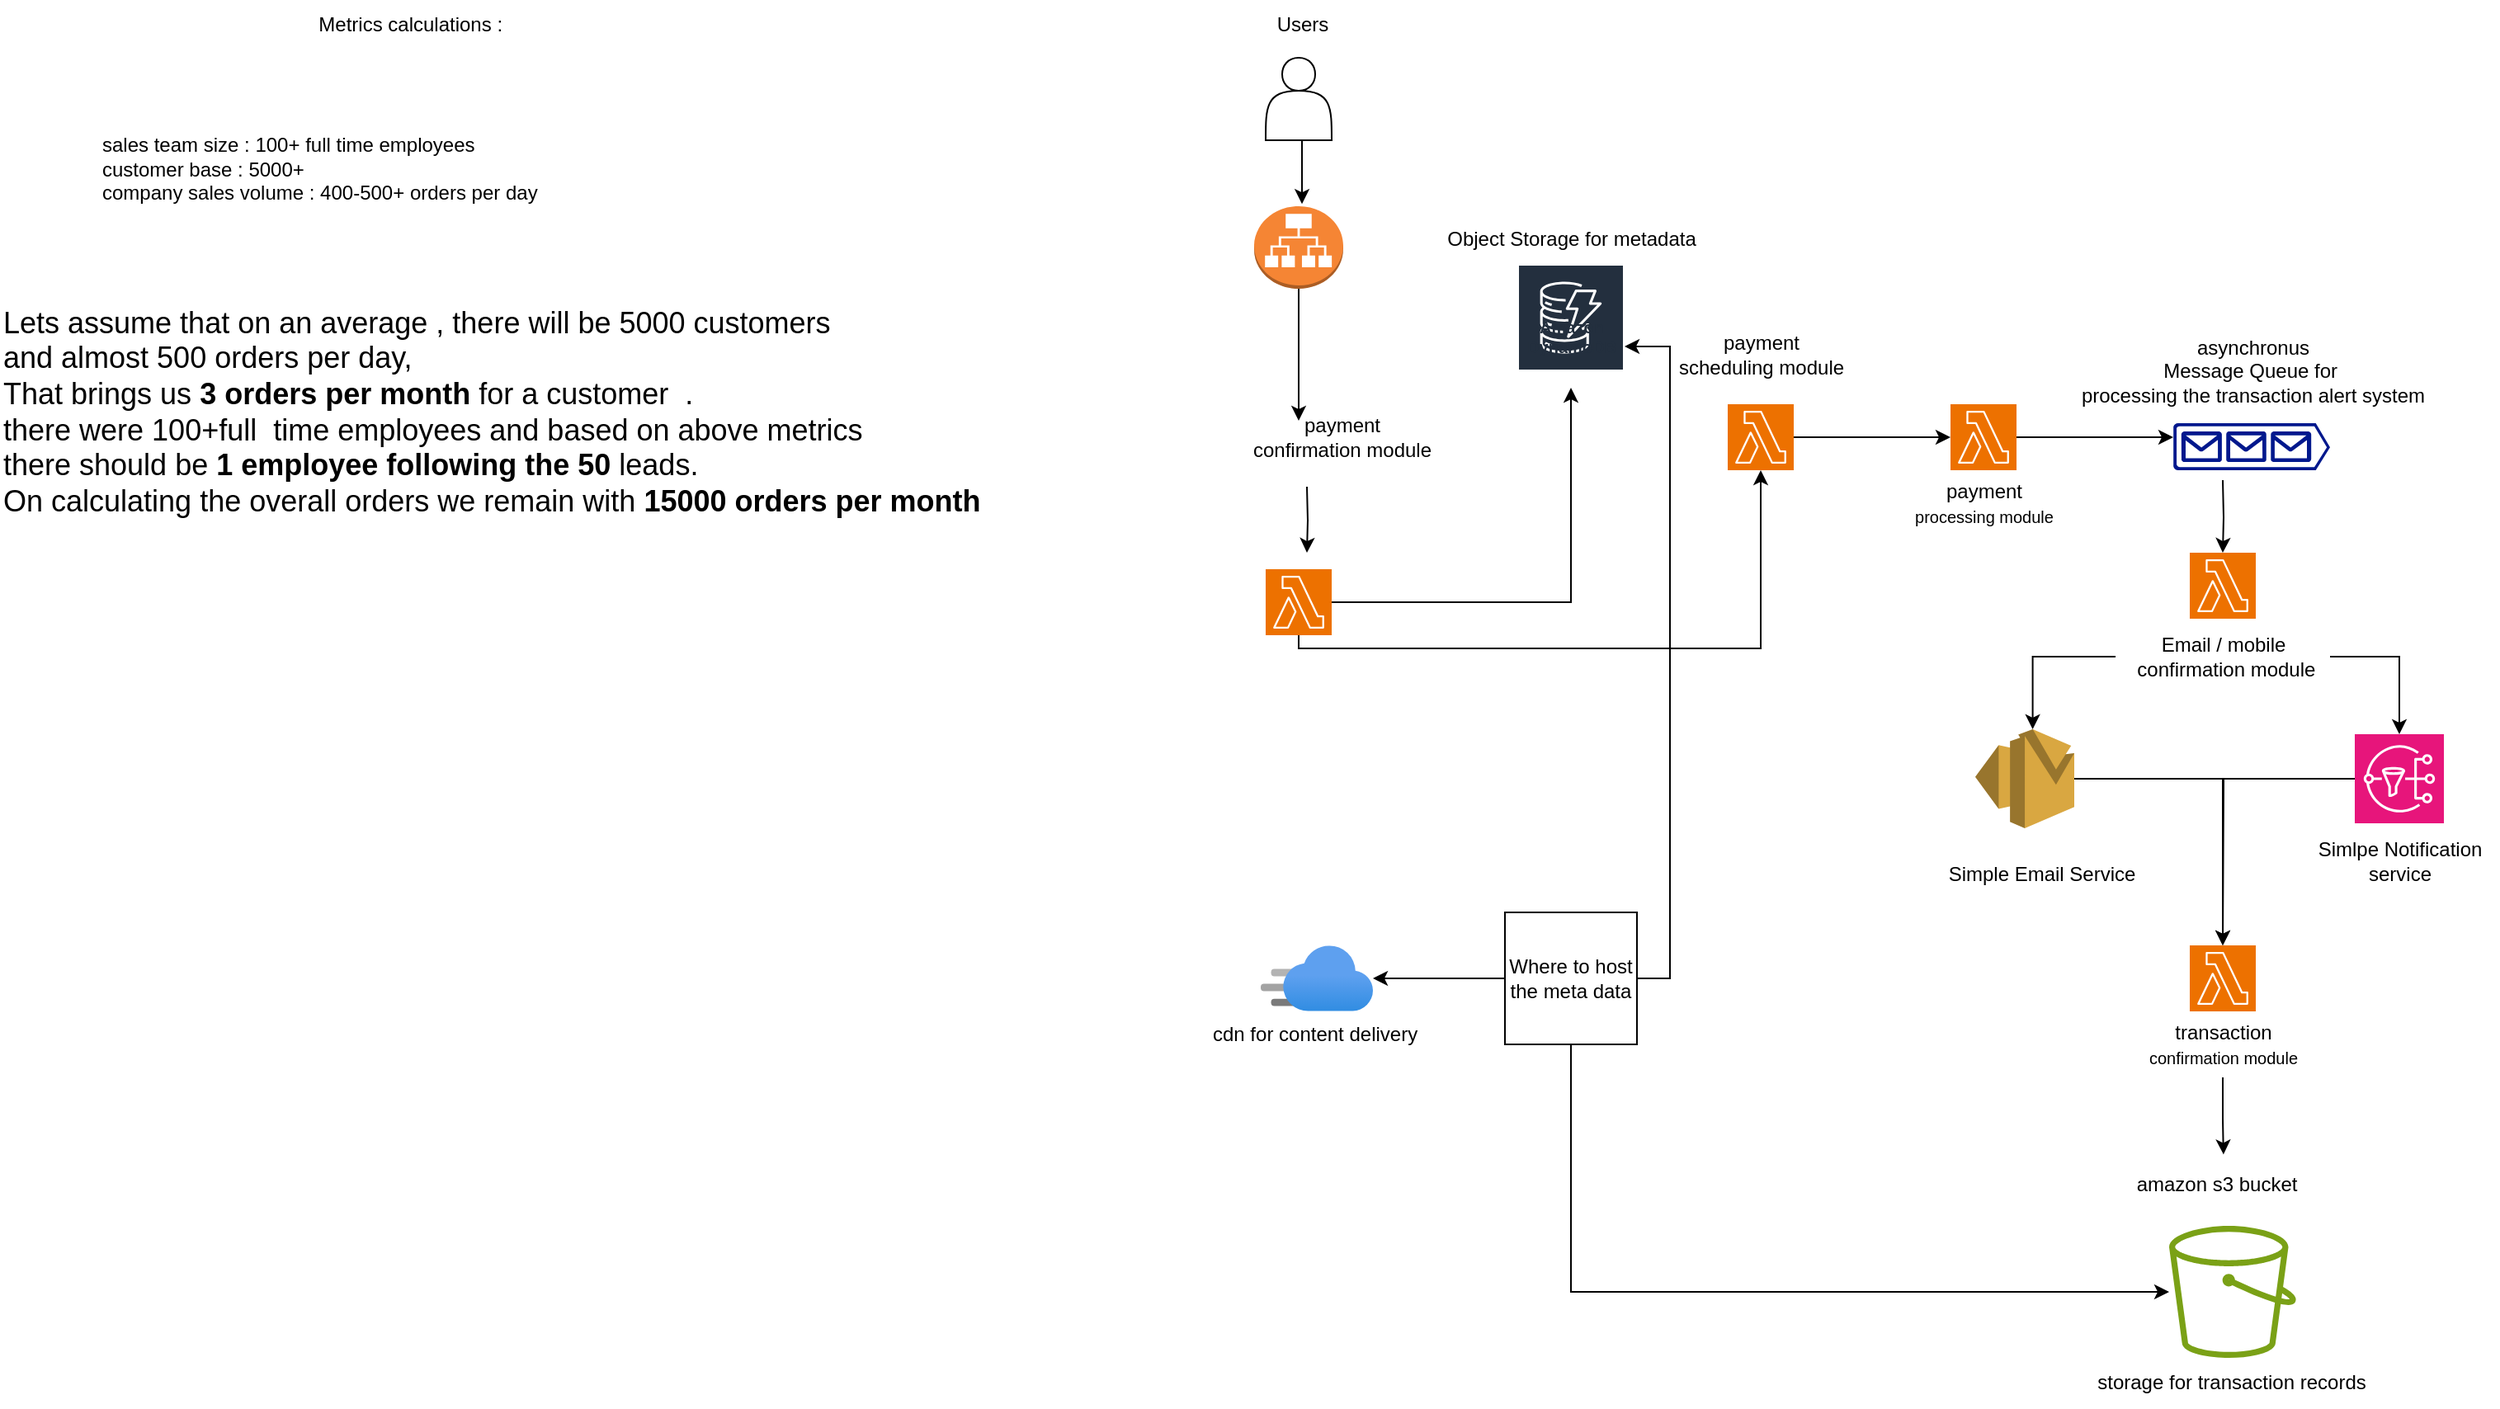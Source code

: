 <mxfile version="22.1.16" type="github">
  <diagram name="Page-1" id="cMrX50yQtDMuLtWBUuMw">
    <mxGraphModel dx="1846" dy="541" grid="1" gridSize="10" guides="1" tooltips="1" connect="1" arrows="1" fold="1" page="1" pageScale="1" pageWidth="850" pageHeight="1100" math="0" shadow="0">
      <root>
        <mxCell id="0" />
        <mxCell id="1" parent="0" />
        <mxCell id="wanejJTsM05DdPmCtUpI-31" value="" style="shape=image;html=1;verticalAlign=top;verticalLabelPosition=bottom;labelBackgroundColor=#ffffff;imageAspect=0;aspect=fixed;image=https://cdn4.iconfinder.com/data/icons/developer-set-3/128/arrowupdown-128.png;direction=south;" parent="1" vertex="1">
          <mxGeometry x="127" y="165" width="50" height="50" as="geometry" />
        </mxCell>
        <mxCell id="wanejJTsM05DdPmCtUpI-1" value="" style="shape=actor;whiteSpace=wrap;html=1;" parent="1" vertex="1">
          <mxGeometry x="77" y="75" width="40" height="50" as="geometry" />
        </mxCell>
        <mxCell id="Yky2UH1x7Lx8lQOBtTjD-2" style="edgeStyle=orthogonalEdgeStyle;rounded=0;orthogonalLoop=1;jettySize=auto;html=1;" edge="1" parent="1" source="wanejJTsM05DdPmCtUpI-2" target="wanejJTsM05DdPmCtUpI-10">
          <mxGeometry relative="1" as="geometry">
            <Array as="points">
              <mxPoint x="97" y="433" />
              <mxPoint x="377" y="433" />
            </Array>
          </mxGeometry>
        </mxCell>
        <mxCell id="wanejJTsM05DdPmCtUpI-2" value="" style="sketch=0;points=[[0,0,0],[0.25,0,0],[0.5,0,0],[0.75,0,0],[1,0,0],[0,1,0],[0.25,1,0],[0.5,1,0],[0.75,1,0],[1,1,0],[0,0.25,0],[0,0.5,0],[0,0.75,0],[1,0.25,0],[1,0.5,0],[1,0.75,0]];outlineConnect=0;fontColor=#232F3E;fillColor=#ED7100;strokeColor=#ffffff;dashed=0;verticalLabelPosition=bottom;verticalAlign=top;align=center;html=1;fontSize=12;fontStyle=0;aspect=fixed;shape=mxgraph.aws4.resourceIcon;resIcon=mxgraph.aws4.lambda;" parent="1" vertex="1">
          <mxGeometry x="77" y="385" width="40" height="40" as="geometry" />
        </mxCell>
        <mxCell id="wanejJTsM05DdPmCtUpI-8" style="edgeStyle=orthogonalEdgeStyle;rounded=0;orthogonalLoop=1;jettySize=auto;html=1;" parent="1" edge="1">
          <mxGeometry relative="1" as="geometry">
            <mxPoint x="102" y="375" as="targetPoint" />
            <mxPoint x="102" y="335" as="sourcePoint" />
          </mxGeometry>
        </mxCell>
        <mxCell id="wanejJTsM05DdPmCtUpI-6" value="payment &lt;br&gt;confirmation module" style="text;html=1;align=center;verticalAlign=middle;resizable=0;points=[];autosize=1;strokeColor=none;fillColor=none;" parent="1" vertex="1">
          <mxGeometry x="58" y="285" width="130" height="40" as="geometry" />
        </mxCell>
        <mxCell id="wanejJTsM05DdPmCtUpI-7" style="edgeStyle=orthogonalEdgeStyle;rounded=0;orthogonalLoop=1;jettySize=auto;html=1;exitX=0.5;exitY=1;exitDx=0;exitDy=0;entryX=0.477;entryY=-0.035;entryDx=0;entryDy=0;entryPerimeter=0;" parent="1" source="wanejJTsM05DdPmCtUpI-1" edge="1">
          <mxGeometry relative="1" as="geometry">
            <mxPoint x="99.01" y="163.6" as="targetPoint" />
          </mxGeometry>
        </mxCell>
        <mxCell id="wanejJTsM05DdPmCtUpI-9" value="Users" style="text;html=1;align=center;verticalAlign=middle;resizable=0;points=[];autosize=1;strokeColor=none;fillColor=none;" parent="1" vertex="1">
          <mxGeometry x="74" y="40" width="50" height="30" as="geometry" />
        </mxCell>
        <mxCell id="wanejJTsM05DdPmCtUpI-10" value="" style="sketch=0;points=[[0,0,0],[0.25,0,0],[0.5,0,0],[0.75,0,0],[1,0,0],[0,1,0],[0.25,1,0],[0.5,1,0],[0.75,1,0],[1,1,0],[0,0.25,0],[0,0.5,0],[0,0.75,0],[1,0.25,0],[1,0.5,0],[1,0.75,0]];outlineConnect=0;fontColor=#232F3E;fillColor=#ED7100;strokeColor=#ffffff;dashed=0;verticalLabelPosition=bottom;verticalAlign=top;align=center;html=1;fontSize=12;fontStyle=0;aspect=fixed;shape=mxgraph.aws4.resourceIcon;resIcon=mxgraph.aws4.lambda;" parent="1" vertex="1">
          <mxGeometry x="357" y="285" width="40" height="40" as="geometry" />
        </mxCell>
        <mxCell id="wanejJTsM05DdPmCtUpI-11" value="&lt;font style=&quot;font-size: 12px;&quot;&gt;payment &lt;br&gt;scheduling module&lt;/font&gt;" style="text;html=1;align=center;verticalAlign=middle;resizable=0;points=[];autosize=1;strokeColor=none;fillColor=none;" parent="1" vertex="1">
          <mxGeometry x="317" y="235" width="120" height="40" as="geometry" />
        </mxCell>
        <mxCell id="Yky2UH1x7Lx8lQOBtTjD-6" style="edgeStyle=orthogonalEdgeStyle;rounded=0;orthogonalLoop=1;jettySize=auto;html=1;" edge="1" parent="1" source="wanejJTsM05DdPmCtUpI-16">
          <mxGeometry relative="1" as="geometry">
            <mxPoint x="627" y="305" as="targetPoint" />
          </mxGeometry>
        </mxCell>
        <mxCell id="wanejJTsM05DdPmCtUpI-16" value="" style="sketch=0;points=[[0,0,0],[0.25,0,0],[0.5,0,0],[0.75,0,0],[1,0,0],[0,1,0],[0.25,1,0],[0.5,1,0],[0.75,1,0],[1,1,0],[0,0.25,0],[0,0.5,0],[0,0.75,0],[1,0.25,0],[1,0.5,0],[1,0.75,0]];outlineConnect=0;fontColor=#232F3E;fillColor=#ED7100;strokeColor=#ffffff;dashed=0;verticalLabelPosition=bottom;verticalAlign=top;align=center;html=1;fontSize=12;fontStyle=0;aspect=fixed;shape=mxgraph.aws4.resourceIcon;resIcon=mxgraph.aws4.lambda;" parent="1" vertex="1">
          <mxGeometry x="492" y="285" width="40" height="40" as="geometry" />
        </mxCell>
        <mxCell id="wanejJTsM05DdPmCtUpI-20" value="&lt;font style=&quot;&quot;&gt;&lt;font style=&quot;font-size: 12px;&quot;&gt;payment &lt;/font&gt;&lt;br&gt;&lt;font size=&quot;1&quot;&gt;processing module&lt;/font&gt;&lt;/font&gt;" style="text;html=1;align=center;verticalAlign=middle;resizable=0;points=[];autosize=1;strokeColor=none;fillColor=none;" parent="1" vertex="1">
          <mxGeometry x="457" y="325" width="110" height="40" as="geometry" />
        </mxCell>
        <mxCell id="wanejJTsM05DdPmCtUpI-28" style="edgeStyle=orthogonalEdgeStyle;rounded=0;orthogonalLoop=1;jettySize=auto;html=1;entryX=0.5;entryY=1;entryDx=0;entryDy=0;entryPerimeter=0;" parent="1" source="wanejJTsM05DdPmCtUpI-2" edge="1">
          <mxGeometry relative="1" as="geometry">
            <mxPoint x="262" y="275" as="targetPoint" />
            <Array as="points">
              <mxPoint x="262" y="405" />
            </Array>
          </mxGeometry>
        </mxCell>
        <mxCell id="wanejJTsM05DdPmCtUpI-33" value="Object Storage for metadata" style="text;html=1;align=center;verticalAlign=middle;resizable=0;points=[];autosize=1;strokeColor=none;fillColor=none;" parent="1" vertex="1">
          <mxGeometry x="177" y="170" width="170" height="30" as="geometry" />
        </mxCell>
        <mxCell id="wanejJTsM05DdPmCtUpI-40" value="" style="sketch=0;points=[[0,0,0],[0.25,0,0],[0.5,0,0],[0.75,0,0],[1,0,0],[0,1,0],[0.25,1,0],[0.5,1,0],[0.75,1,0],[1,1,0],[0,0.25,0],[0,0.5,0],[0,0.75,0],[1,0.25,0],[1,0.5,0],[1,0.75,0]];outlineConnect=0;fontColor=#232F3E;fillColor=#ED7100;strokeColor=#ffffff;dashed=0;verticalLabelPosition=bottom;verticalAlign=top;align=center;html=1;fontSize=12;fontStyle=0;aspect=fixed;shape=mxgraph.aws4.resourceIcon;resIcon=mxgraph.aws4.lambda;" parent="1" vertex="1">
          <mxGeometry x="637" y="375" width="40" height="40" as="geometry" />
        </mxCell>
        <mxCell id="wanejJTsM05DdPmCtUpI-41" style="edgeStyle=orthogonalEdgeStyle;rounded=0;orthogonalLoop=1;jettySize=auto;html=1;entryX=0.5;entryY=0;entryDx=0;entryDy=0;entryPerimeter=0;" parent="1" target="wanejJTsM05DdPmCtUpI-40" edge="1">
          <mxGeometry relative="1" as="geometry">
            <mxPoint x="657" y="331.0" as="sourcePoint" />
          </mxGeometry>
        </mxCell>
        <mxCell id="wanejJTsM05DdPmCtUpI-48" style="edgeStyle=orthogonalEdgeStyle;rounded=0;orthogonalLoop=1;jettySize=auto;html=1;" parent="1" source="wanejJTsM05DdPmCtUpI-42" target="wanejJTsM05DdPmCtUpI-46" edge="1">
          <mxGeometry relative="1" as="geometry" />
        </mxCell>
        <mxCell id="wanejJTsM05DdPmCtUpI-42" value="Email / mobile&lt;br&gt;&amp;nbsp;confirmation module" style="text;html=1;align=center;verticalAlign=middle;resizable=0;points=[];autosize=1;strokeColor=none;fillColor=none;" parent="1" vertex="1">
          <mxGeometry x="592" y="418" width="130" height="40" as="geometry" />
        </mxCell>
        <mxCell id="wanejJTsM05DdPmCtUpI-44" value="" style="outlineConnect=0;dashed=0;verticalLabelPosition=bottom;verticalAlign=top;align=center;html=1;shape=mxgraph.aws3.ses;fillColor=#D9A741;gradientColor=none;" parent="1" vertex="1">
          <mxGeometry x="507" y="482" width="60" height="60" as="geometry" />
        </mxCell>
        <mxCell id="wanejJTsM05DdPmCtUpI-45" value="Simple Email Service" style="text;html=1;align=center;verticalAlign=middle;resizable=0;points=[];autosize=1;strokeColor=none;fillColor=none;" parent="1" vertex="1">
          <mxGeometry x="477" y="555" width="140" height="30" as="geometry" />
        </mxCell>
        <mxCell id="Yky2UH1x7Lx8lQOBtTjD-12" style="edgeStyle=orthogonalEdgeStyle;rounded=0;orthogonalLoop=1;jettySize=auto;html=1;" edge="1" parent="1" source="wanejJTsM05DdPmCtUpI-46">
          <mxGeometry relative="1" as="geometry">
            <mxPoint x="657" y="613" as="targetPoint" />
          </mxGeometry>
        </mxCell>
        <mxCell id="wanejJTsM05DdPmCtUpI-46" value="" style="sketch=0;points=[[0,0,0],[0.25,0,0],[0.5,0,0],[0.75,0,0],[1,0,0],[0,1,0],[0.25,1,0],[0.5,1,0],[0.75,1,0],[1,1,0],[0,0.25,0],[0,0.5,0],[0,0.75,0],[1,0.25,0],[1,0.5,0],[1,0.75,0]];outlineConnect=0;fontColor=#232F3E;fillColor=#E7157B;strokeColor=#ffffff;dashed=0;verticalLabelPosition=bottom;verticalAlign=top;align=center;html=1;fontSize=12;fontStyle=0;aspect=fixed;shape=mxgraph.aws4.resourceIcon;resIcon=mxgraph.aws4.sns;" parent="1" vertex="1">
          <mxGeometry x="737" y="485" width="54" height="54" as="geometry" />
        </mxCell>
        <mxCell id="wanejJTsM05DdPmCtUpI-47" style="edgeStyle=orthogonalEdgeStyle;rounded=0;orthogonalLoop=1;jettySize=auto;html=1;entryX=0.58;entryY=0;entryDx=0;entryDy=0;entryPerimeter=0;" parent="1" source="wanejJTsM05DdPmCtUpI-42" target="wanejJTsM05DdPmCtUpI-44" edge="1">
          <mxGeometry relative="1" as="geometry" />
        </mxCell>
        <mxCell id="wanejJTsM05DdPmCtUpI-49" value="Simlpe Notification&lt;br&gt;service" style="text;html=1;align=center;verticalAlign=middle;resizable=0;points=[];autosize=1;strokeColor=none;fillColor=none;" parent="1" vertex="1">
          <mxGeometry x="704" y="542" width="120" height="40" as="geometry" />
        </mxCell>
        <mxCell id="wanejJTsM05DdPmCtUpI-50" value="" style="sketch=0;outlineConnect=0;fontColor=#232F3E;gradientColor=none;fillColor=#7AA116;strokeColor=none;dashed=0;verticalLabelPosition=bottom;verticalAlign=top;align=center;html=1;fontSize=12;fontStyle=0;aspect=fixed;pointerEvents=1;shape=mxgraph.aws4.bucket;" parent="1" vertex="1">
          <mxGeometry x="624.5" y="783" width="76.92" height="80" as="geometry" />
        </mxCell>
        <mxCell id="wanejJTsM05DdPmCtUpI-51" value="amazon s3 bucket&lt;br&gt;" style="text;html=1;align=center;verticalAlign=middle;resizable=0;points=[];autosize=1;strokeColor=none;fillColor=none;" parent="1" vertex="1">
          <mxGeometry x="592.5" y="743" width="120" height="30" as="geometry" />
        </mxCell>
        <mxCell id="wanejJTsM05DdPmCtUpI-59" value="asynchronus &lt;br&gt;Message Queue for&amp;nbsp;&lt;br&gt;processing the transaction alert system" style="text;html=1;align=center;verticalAlign=middle;resizable=0;points=[];autosize=1;strokeColor=none;fillColor=none;" parent="1" vertex="1">
          <mxGeometry x="559.5" y="235" width="230" height="60" as="geometry" />
        </mxCell>
        <mxCell id="Yky2UH1x7Lx8lQOBtTjD-1" value="storage for transaction records&lt;br&gt;" style="text;html=1;align=center;verticalAlign=middle;resizable=0;points=[];autosize=1;strokeColor=none;fillColor=none;" vertex="1" parent="1">
          <mxGeometry x="567" y="863" width="190" height="30" as="geometry" />
        </mxCell>
        <mxCell id="Yky2UH1x7Lx8lQOBtTjD-5" style="edgeStyle=orthogonalEdgeStyle;rounded=0;orthogonalLoop=1;jettySize=auto;html=1;entryX=0;entryY=0.5;entryDx=0;entryDy=0;entryPerimeter=0;" edge="1" parent="1" source="wanejJTsM05DdPmCtUpI-10" target="wanejJTsM05DdPmCtUpI-16">
          <mxGeometry relative="1" as="geometry" />
        </mxCell>
        <mxCell id="Yky2UH1x7Lx8lQOBtTjD-9" value="" style="sketch=0;points=[[0,0,0],[0.25,0,0],[0.5,0,0],[0.75,0,0],[1,0,0],[0,1,0],[0.25,1,0],[0.5,1,0],[0.75,1,0],[1,1,0],[0,0.25,0],[0,0.5,0],[0,0.75,0],[1,0.25,0],[1,0.5,0],[1,0.75,0]];outlineConnect=0;fontColor=#232F3E;fillColor=#ED7100;strokeColor=#ffffff;dashed=0;verticalLabelPosition=bottom;verticalAlign=top;align=center;html=1;fontSize=12;fontStyle=0;aspect=fixed;shape=mxgraph.aws4.resourceIcon;resIcon=mxgraph.aws4.lambda;" vertex="1" parent="1">
          <mxGeometry x="637" y="613" width="40" height="40" as="geometry" />
        </mxCell>
        <mxCell id="Yky2UH1x7Lx8lQOBtTjD-10" value="&lt;font style=&quot;&quot;&gt;transaction&lt;br&gt;&lt;font size=&quot;1&quot;&gt;confirmation module&lt;/font&gt;&lt;/font&gt;" style="text;html=1;align=center;verticalAlign=middle;resizable=0;points=[];autosize=1;strokeColor=none;fillColor=none;" vertex="1" parent="1">
          <mxGeometry x="602" y="653" width="110" height="40" as="geometry" />
        </mxCell>
        <mxCell id="Yky2UH1x7Lx8lQOBtTjD-11" style="edgeStyle=orthogonalEdgeStyle;rounded=0;orthogonalLoop=1;jettySize=auto;html=1;entryX=0.5;entryY=0;entryDx=0;entryDy=0;entryPerimeter=0;" edge="1" parent="1" source="wanejJTsM05DdPmCtUpI-44" target="Yky2UH1x7Lx8lQOBtTjD-9">
          <mxGeometry relative="1" as="geometry" />
        </mxCell>
        <mxCell id="Yky2UH1x7Lx8lQOBtTjD-13" style="edgeStyle=orthogonalEdgeStyle;rounded=0;orthogonalLoop=1;jettySize=auto;html=1;entryX=0.541;entryY=-0.11;entryDx=0;entryDy=0;entryPerimeter=0;" edge="1" parent="1" source="Yky2UH1x7Lx8lQOBtTjD-10" target="wanejJTsM05DdPmCtUpI-51">
          <mxGeometry relative="1" as="geometry" />
        </mxCell>
        <mxCell id="Yky2UH1x7Lx8lQOBtTjD-14" value="" style="sketch=0;aspect=fixed;pointerEvents=1;shadow=0;dashed=0;html=1;strokeColor=none;labelPosition=center;verticalLabelPosition=bottom;verticalAlign=top;align=center;fillColor=#00188D;shape=mxgraph.azure.queue_generic" vertex="1" parent="1">
          <mxGeometry x="627" y="296.5" width="95" height="28.5" as="geometry" />
        </mxCell>
        <mxCell id="Yky2UH1x7Lx8lQOBtTjD-29" style="edgeStyle=orthogonalEdgeStyle;rounded=0;orthogonalLoop=1;jettySize=auto;html=1;exitX=1;exitY=0.5;exitDx=0;exitDy=0;" edge="1" parent="1" source="Yky2UH1x7Lx8lQOBtTjD-26" target="Yky2UH1x7Lx8lQOBtTjD-15">
          <mxGeometry relative="1" as="geometry">
            <Array as="points">
              <mxPoint x="322" y="633" />
              <mxPoint x="322" y="250" />
            </Array>
          </mxGeometry>
        </mxCell>
        <mxCell id="Yky2UH1x7Lx8lQOBtTjD-15" value="Amazon DynamoDB" style="sketch=0;outlineConnect=0;fontColor=#232F3E;gradientColor=none;strokeColor=#ffffff;fillColor=#232F3E;dashed=0;verticalLabelPosition=middle;verticalAlign=bottom;align=center;html=1;whiteSpace=wrap;fontSize=10;fontStyle=1;spacing=3;shape=mxgraph.aws4.productIcon;prIcon=mxgraph.aws4.dynamodb;" vertex="1" parent="1">
          <mxGeometry x="229.5" y="200" width="65" height="60" as="geometry" />
        </mxCell>
        <mxCell id="Yky2UH1x7Lx8lQOBtTjD-19" style="edgeStyle=orthogonalEdgeStyle;rounded=0;orthogonalLoop=1;jettySize=auto;html=1;" edge="1" parent="1" source="Yky2UH1x7Lx8lQOBtTjD-18">
          <mxGeometry relative="1" as="geometry">
            <mxPoint x="97" y="295" as="targetPoint" />
          </mxGeometry>
        </mxCell>
        <mxCell id="Yky2UH1x7Lx8lQOBtTjD-18" value="" style="outlineConnect=0;dashed=0;verticalLabelPosition=bottom;verticalAlign=top;align=center;html=1;shape=mxgraph.aws3.application_load_balancer;fillColor=#F58534;gradientColor=none;" vertex="1" parent="1">
          <mxGeometry x="70" y="165" width="54" height="50" as="geometry" />
        </mxCell>
        <mxCell id="Yky2UH1x7Lx8lQOBtTjD-25" value="" style="image;aspect=fixed;html=1;points=[];align=center;fontSize=12;image=img/lib/azure2/app_services/CDN_Profiles.svg;" vertex="1" parent="1">
          <mxGeometry x="74" y="613" width="68" height="40" as="geometry" />
        </mxCell>
        <mxCell id="Yky2UH1x7Lx8lQOBtTjD-27" style="edgeStyle=orthogonalEdgeStyle;rounded=0;orthogonalLoop=1;jettySize=auto;html=1;" edge="1" parent="1" source="Yky2UH1x7Lx8lQOBtTjD-26" target="Yky2UH1x7Lx8lQOBtTjD-25">
          <mxGeometry relative="1" as="geometry" />
        </mxCell>
        <mxCell id="Yky2UH1x7Lx8lQOBtTjD-30" style="edgeStyle=orthogonalEdgeStyle;rounded=0;orthogonalLoop=1;jettySize=auto;html=1;" edge="1" parent="1" source="Yky2UH1x7Lx8lQOBtTjD-26" target="wanejJTsM05DdPmCtUpI-50">
          <mxGeometry relative="1" as="geometry">
            <Array as="points">
              <mxPoint x="262" y="823" />
            </Array>
          </mxGeometry>
        </mxCell>
        <mxCell id="Yky2UH1x7Lx8lQOBtTjD-26" value="Where to host the meta data" style="whiteSpace=wrap;html=1;aspect=fixed;" vertex="1" parent="1">
          <mxGeometry x="222" y="593" width="80" height="80" as="geometry" />
        </mxCell>
        <mxCell id="Yky2UH1x7Lx8lQOBtTjD-31" value="cdn for content delivery" style="text;whiteSpace=wrap;html=1;" vertex="1" parent="1">
          <mxGeometry x="43" y="653" width="160" height="40" as="geometry" />
        </mxCell>
        <mxCell id="Yky2UH1x7Lx8lQOBtTjD-32" value="Metrics calculations :&amp;nbsp;" style="text;html=1;align=center;verticalAlign=middle;resizable=0;points=[];autosize=1;strokeColor=none;fillColor=none;" vertex="1" parent="1">
          <mxGeometry x="-510" y="40" width="140" height="30" as="geometry" />
        </mxCell>
        <mxCell id="Yky2UH1x7Lx8lQOBtTjD-33" value="&lt;div&gt;&lt;br&gt;&lt;/div&gt;&lt;div&gt;sales team size : 100+ full time employees&lt;/div&gt;&lt;div&gt;customer base : 5000+&lt;/div&gt;&lt;div&gt;company sales volume : 400-500+ orders per day&lt;/div&gt;" style="text;html=1;align=left;verticalAlign=middle;resizable=0;points=[];autosize=1;strokeColor=none;fillColor=none;" vertex="1" parent="1">
          <mxGeometry x="-630" y="100" width="290" height="70" as="geometry" />
        </mxCell>
        <mxCell id="Yky2UH1x7Lx8lQOBtTjD-34" value="&lt;font style=&quot;font-size: 18px;&quot;&gt;Lets assume that on an average , there will be 5000 customers&lt;br&gt;and almost 500 orders per day,&lt;br&gt;That brings us &lt;b&gt;3 orders per month&lt;/b&gt; for a customer&amp;nbsp; .&lt;br&gt;there were 100+full&amp;nbsp; time employees and based on above metrics&amp;nbsp;&lt;br&gt;there should be &lt;b&gt;1 employee following the 50&lt;/b&gt; leads.&lt;br&gt;On calculating the overall orders we remain with &lt;b&gt;15000 orders per month&lt;/b&gt;&lt;br&gt;&lt;/font&gt;" style="text;html=1;align=left;verticalAlign=middle;resizable=0;points=[];autosize=1;strokeColor=none;fillColor=none;" vertex="1" parent="1">
          <mxGeometry x="-690" y="220" width="620" height="140" as="geometry" />
        </mxCell>
      </root>
    </mxGraphModel>
  </diagram>
</mxfile>
